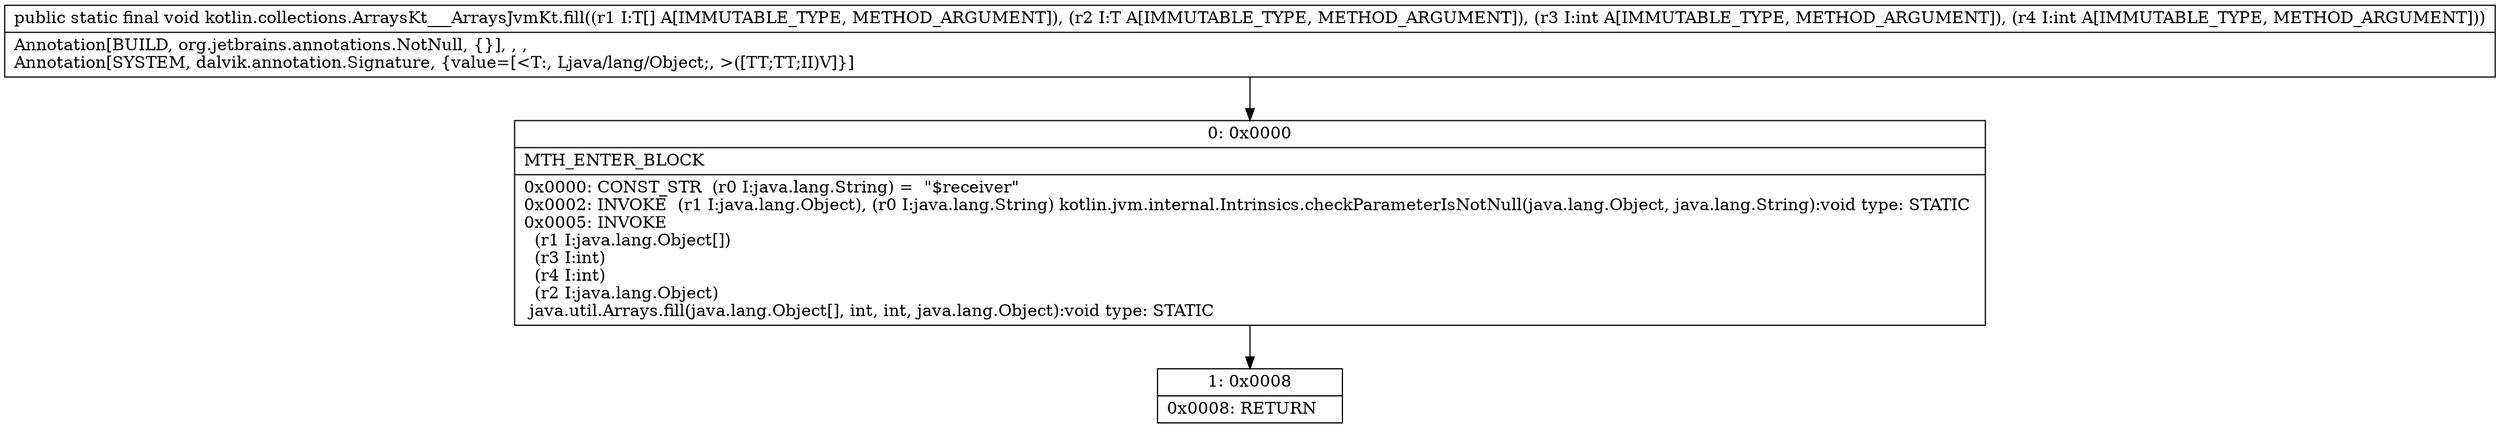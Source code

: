 digraph "CFG forkotlin.collections.ArraysKt___ArraysJvmKt.fill([Ljava\/lang\/Object;Ljava\/lang\/Object;II)V" {
Node_0 [shape=record,label="{0\:\ 0x0000|MTH_ENTER_BLOCK\l|0x0000: CONST_STR  (r0 I:java.lang.String) =  \"$receiver\" \l0x0002: INVOKE  (r1 I:java.lang.Object), (r0 I:java.lang.String) kotlin.jvm.internal.Intrinsics.checkParameterIsNotNull(java.lang.Object, java.lang.String):void type: STATIC \l0x0005: INVOKE  \l  (r1 I:java.lang.Object[])\l  (r3 I:int)\l  (r4 I:int)\l  (r2 I:java.lang.Object)\l java.util.Arrays.fill(java.lang.Object[], int, int, java.lang.Object):void type: STATIC \l}"];
Node_1 [shape=record,label="{1\:\ 0x0008|0x0008: RETURN   \l}"];
MethodNode[shape=record,label="{public static final void kotlin.collections.ArraysKt___ArraysJvmKt.fill((r1 I:T[] A[IMMUTABLE_TYPE, METHOD_ARGUMENT]), (r2 I:T A[IMMUTABLE_TYPE, METHOD_ARGUMENT]), (r3 I:int A[IMMUTABLE_TYPE, METHOD_ARGUMENT]), (r4 I:int A[IMMUTABLE_TYPE, METHOD_ARGUMENT]))  | Annotation[BUILD, org.jetbrains.annotations.NotNull, \{\}], , , \lAnnotation[SYSTEM, dalvik.annotation.Signature, \{value=[\<T:, Ljava\/lang\/Object;, \>([TT;TT;II)V]\}]\l}"];
MethodNode -> Node_0;
Node_0 -> Node_1;
}

